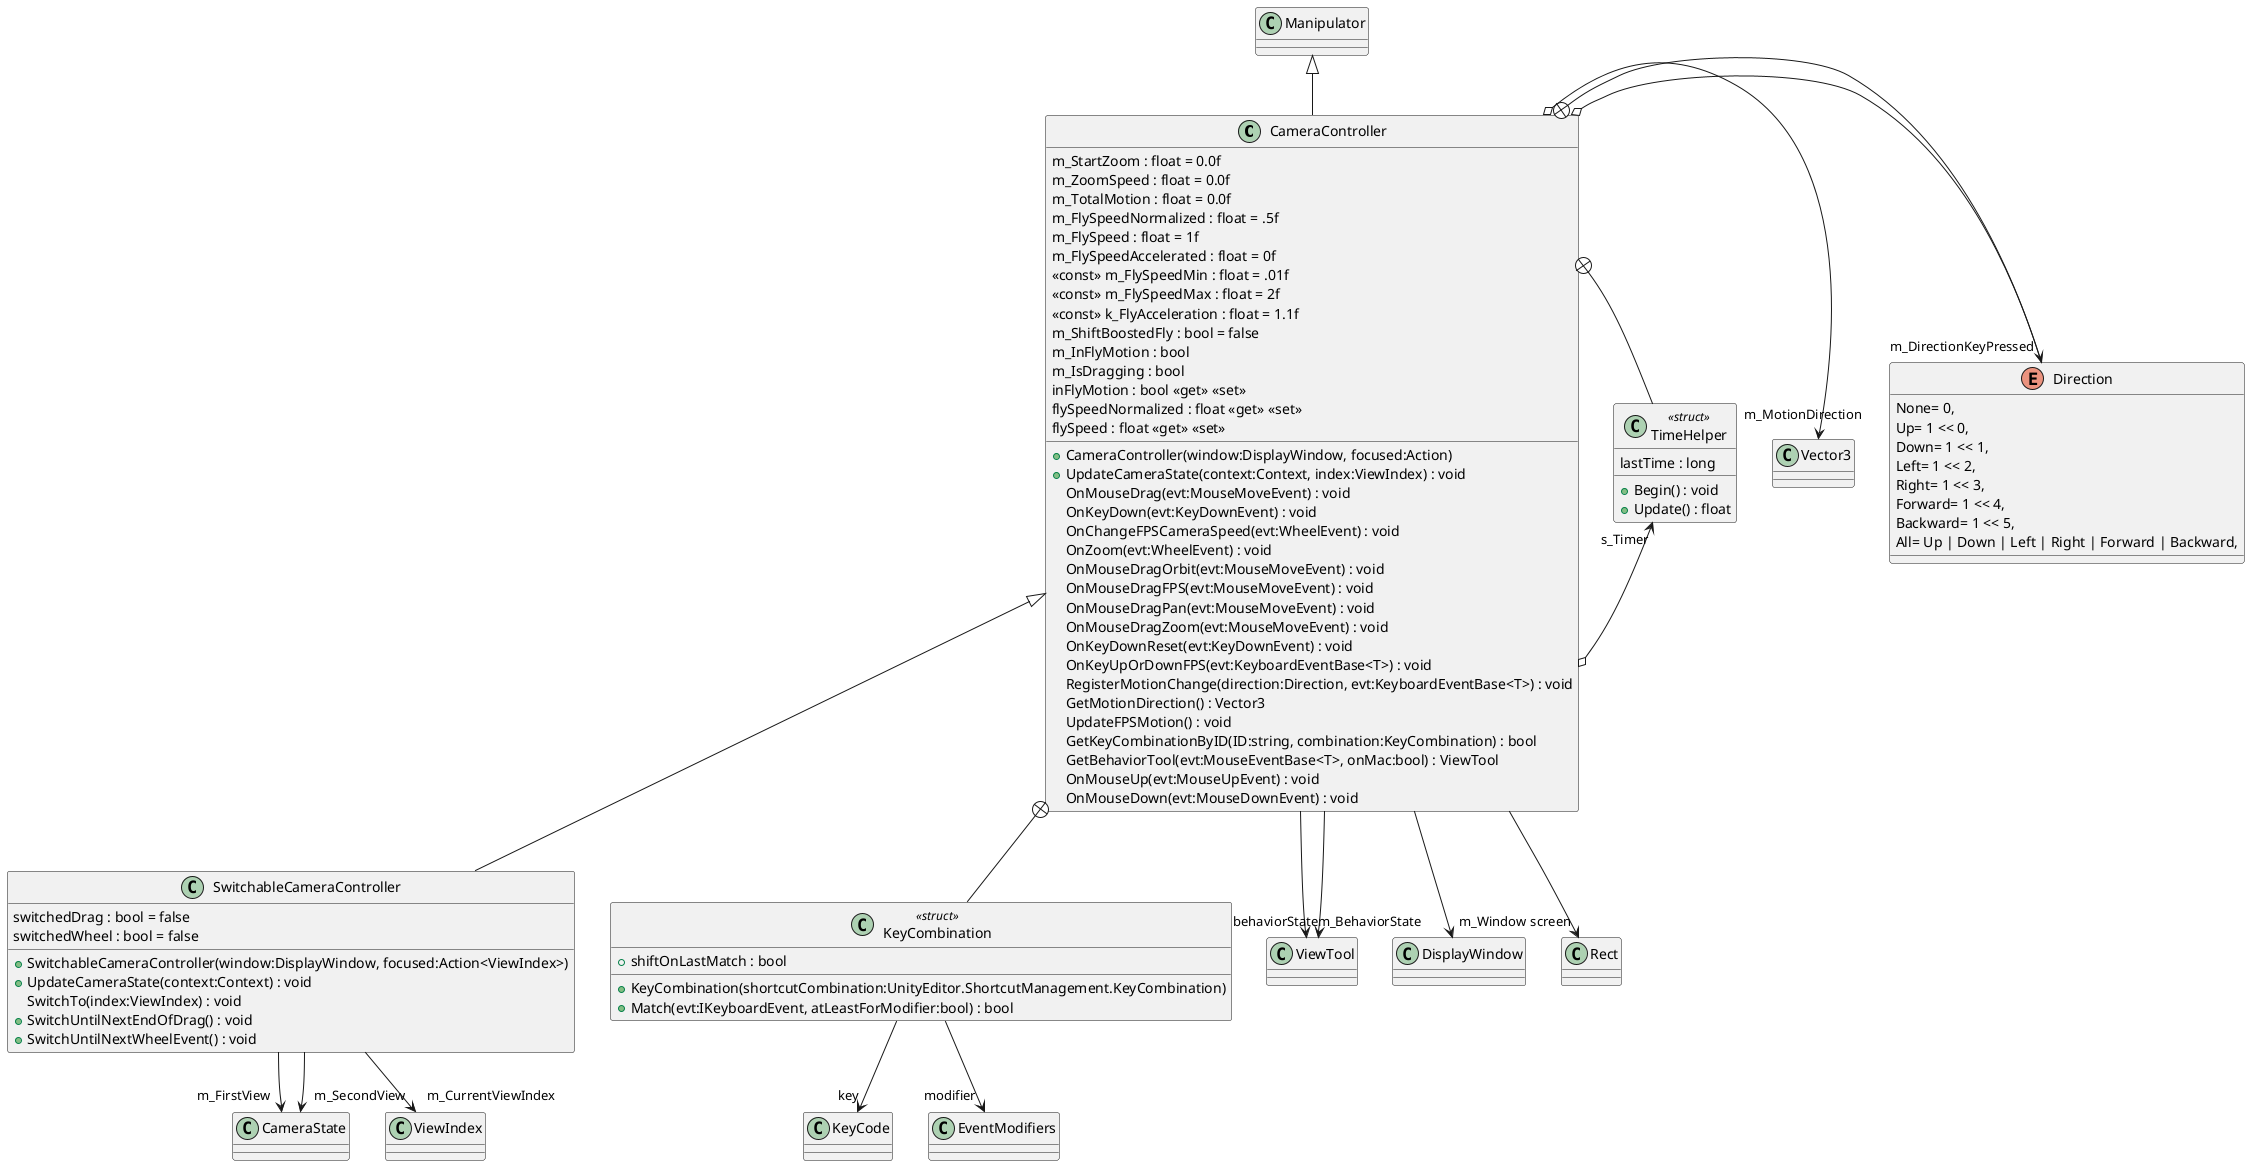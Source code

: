 @startuml
class CameraController {
    m_StartZoom : float = 0.0f
    m_ZoomSpeed : float = 0.0f
    m_TotalMotion : float = 0.0f
    m_FlySpeedNormalized : float = .5f
    m_FlySpeed : float = 1f
    m_FlySpeedAccelerated : float = 0f
    <<const>> m_FlySpeedMin : float = .01f
    <<const>> m_FlySpeedMax : float = 2f
    <<const>> k_FlyAcceleration : float = 1.1f
    m_ShiftBoostedFly : bool = false
    m_InFlyMotion : bool
    m_IsDragging : bool
    inFlyMotion : bool <<get>> <<set>>
    flySpeedNormalized : float <<get>> <<set>>
    flySpeed : float <<get>> <<set>>
    + CameraController(window:DisplayWindow, focused:Action)
    + UpdateCameraState(context:Context, index:ViewIndex) : void
    OnMouseDrag(evt:MouseMoveEvent) : void
    OnKeyDown(evt:KeyDownEvent) : void
    OnChangeFPSCameraSpeed(evt:WheelEvent) : void
    OnZoom(evt:WheelEvent) : void
    OnMouseDragOrbit(evt:MouseMoveEvent) : void
    OnMouseDragFPS(evt:MouseMoveEvent) : void
    OnMouseDragPan(evt:MouseMoveEvent) : void
    OnMouseDragZoom(evt:MouseMoveEvent) : void
    OnKeyDownReset(evt:KeyDownEvent) : void
    OnKeyUpOrDownFPS(evt:KeyboardEventBase<T>) : void
    RegisterMotionChange(direction:Direction, evt:KeyboardEventBase<T>) : void
    GetMotionDirection() : Vector3
    UpdateFPSMotion() : void
    GetKeyCombinationByID(ID:string, combination:KeyCombination) : bool
    GetBehaviorTool(evt:MouseEventBase<T>, onMac:bool) : ViewTool
    OnMouseUp(evt:MouseUpEvent) : void
    OnMouseDown(evt:MouseDownEvent) : void
}
class SwitchableCameraController {
    switchedDrag : bool = false
    switchedWheel : bool = false
    + SwitchableCameraController(window:DisplayWindow, focused:Action<ViewIndex>)
    + UpdateCameraState(context:Context) : void
    SwitchTo(index:ViewIndex) : void
    + SwitchUntilNextEndOfDrag() : void
    + SwitchUntilNextWheelEvent() : void
}
enum Direction {
    None= 0,
    Up= 1 << 0,
    Down= 1 << 1,
    Left= 1 << 2,
    Right= 1 << 3,
    Forward= 1 << 4,
    Backward= 1 << 5,
    All= Up | Down | Left | Right | Forward | Backward,
}
class KeyCombination <<struct>> {
    + shiftOnLastMatch : bool
    + KeyCombination(shortcutCombination:UnityEditor.ShortcutManagement.KeyCombination)
    + Match(evt:IKeyboardEvent, atLeastForModifier:bool) : bool
}
class TimeHelper <<struct>> {
    lastTime : long
    + Begin() : void
    + Update() : float
}
Manipulator <|-- CameraController
CameraController o-> "m_DirectionKeyPressed" Direction
CameraController o-> "m_MotionDirection" Vector3
CameraController o-> "s_Timer" TimeHelper
CameraController --> "m_BehaviorState" ViewTool
CameraController --> "behaviorState" ViewTool
CameraController --> "m_Window" DisplayWindow
CameraController --> "screen" Rect
CameraController <|-- SwitchableCameraController
SwitchableCameraController --> "m_FirstView" CameraState
SwitchableCameraController --> "m_SecondView" CameraState
SwitchableCameraController --> "m_CurrentViewIndex" ViewIndex
CameraController +-- Direction
CameraController +-- KeyCombination
KeyCombination --> "key" KeyCode
KeyCombination --> "modifier" EventModifiers
CameraController +-- TimeHelper
@enduml
